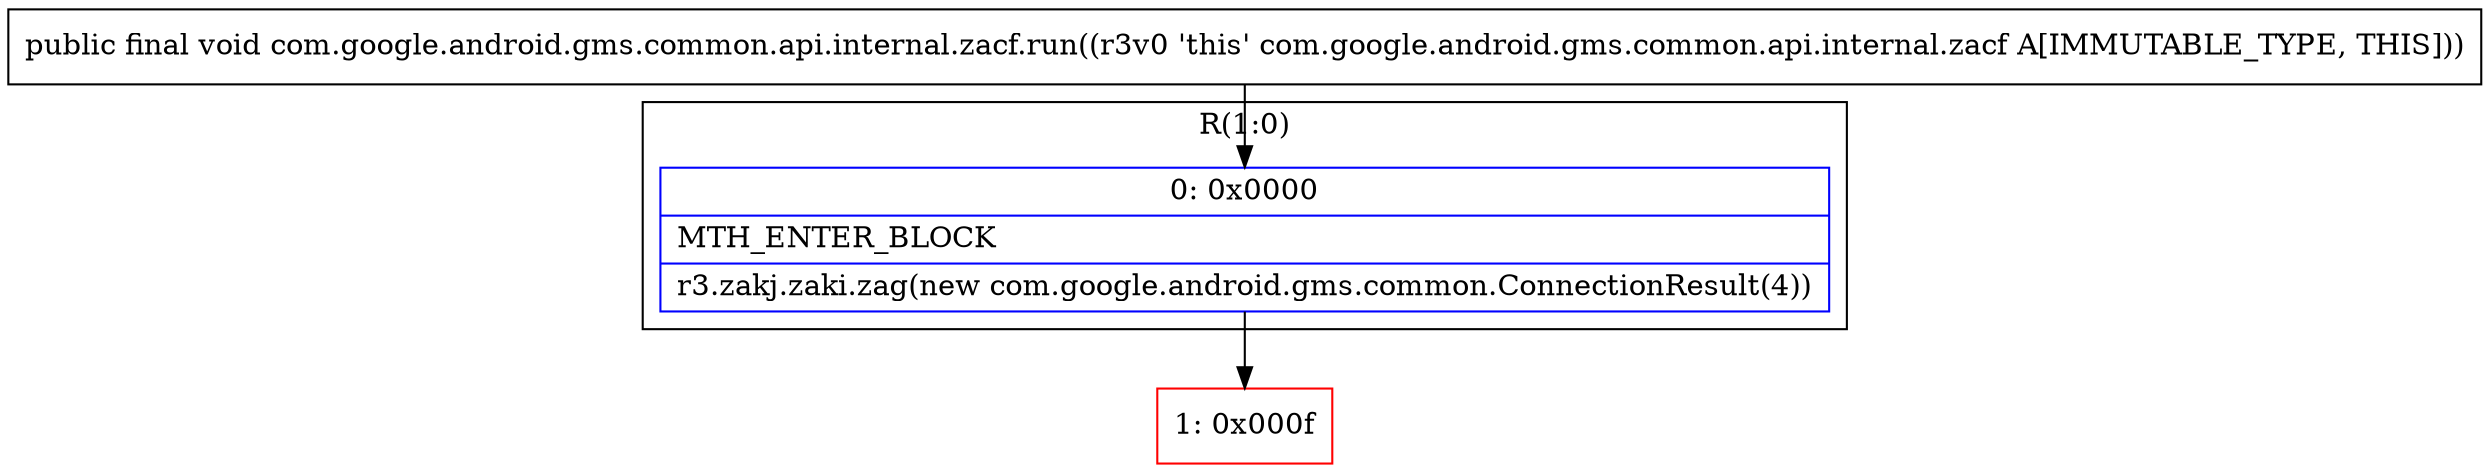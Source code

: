 digraph "CFG forcom.google.android.gms.common.api.internal.zacf.run()V" {
subgraph cluster_Region_912052464 {
label = "R(1:0)";
node [shape=record,color=blue];
Node_0 [shape=record,label="{0\:\ 0x0000|MTH_ENTER_BLOCK\l|r3.zakj.zaki.zag(new com.google.android.gms.common.ConnectionResult(4))\l}"];
}
Node_1 [shape=record,color=red,label="{1\:\ 0x000f}"];
MethodNode[shape=record,label="{public final void com.google.android.gms.common.api.internal.zacf.run((r3v0 'this' com.google.android.gms.common.api.internal.zacf A[IMMUTABLE_TYPE, THIS])) }"];
MethodNode -> Node_0;
Node_0 -> Node_1;
}

